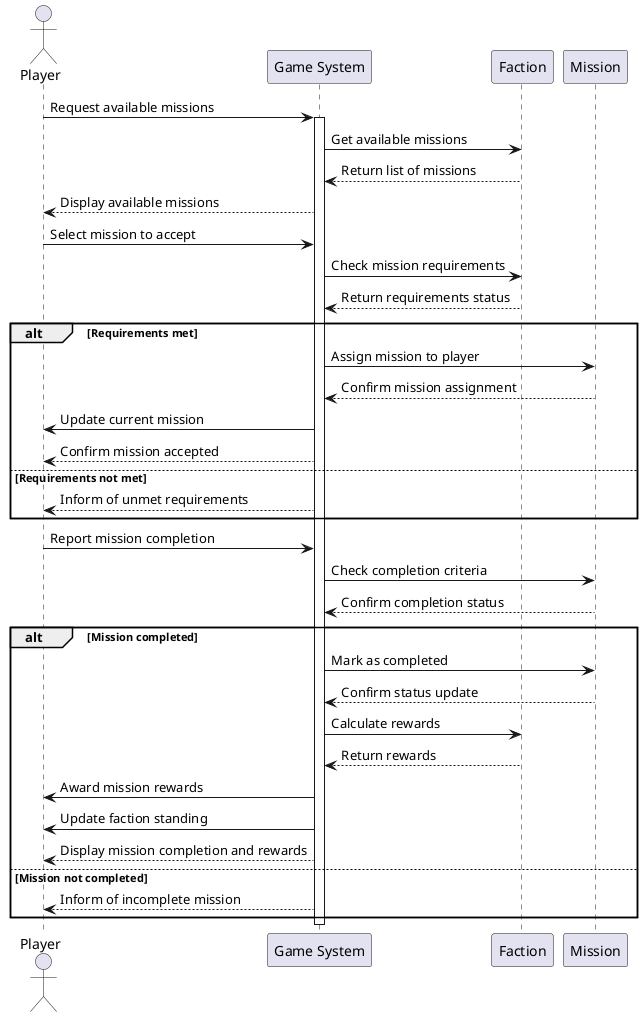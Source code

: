 @startuml
actor Player
participant "Game System" as Game
participant Faction
participant Mission

Player -> Game: Request available missions
activate Game
Game -> Faction: Get available missions
Faction --> Game: Return list of missions
Game --> Player: Display available missions

Player -> Game: Select mission to accept
Game -> Faction: Check mission requirements
Faction --> Game: Return requirements status
alt Requirements met
    Game -> Mission: Assign mission to player
    Mission --> Game: Confirm mission assignment
    Game -> Player: Update current mission
    Game --> Player: Confirm mission accepted
else Requirements not met
    Game --> Player: Inform of unmet requirements
end

Player -> Game: Report mission completion
Game -> Mission: Check completion criteria
Mission --> Game: Confirm completion status
alt Mission completed
    Game -> Mission: Mark as completed
    Mission --> Game: Confirm status update
    Game -> Faction: Calculate rewards
    Faction --> Game: Return rewards
    Game -> Player: Award mission rewards
    Game -> Player: Update faction standing
    Game --> Player: Display mission completion and rewards
else Mission not completed
    Game --> Player: Inform of incomplete mission
end

deactivate Game
@enduml
